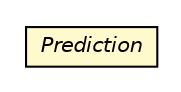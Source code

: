 #!/usr/local/bin/dot
#
# Class diagram 
# Generated by UMLGraph version 5.2 (http://www.umlgraph.org/)
#

digraph G {
	edge [fontname="Helvetica",fontsize=10,labelfontname="Helvetica",labelfontsize=10];
	node [fontname="Helvetica",fontsize=10,shape=plaintext];
	nodesep=0.25;
	ranksep=0.5;
	// it.unica.foresee.predictions.Prediction
	c1809 [label=<<table title="it.unica.foresee.predictions.Prediction" border="0" cellborder="1" cellspacing="0" cellpadding="2" port="p" bgcolor="lemonChiffon" href="./Prediction.html">
		<tr><td><table border="0" cellspacing="0" cellpadding="1">
<tr><td align="center" balign="center"><font face="Helvetica-Oblique"> Prediction </font></td></tr>
		</table></td></tr>
		</table>>, fontname="Helvetica", fontcolor="black", fontsize=10.0];
}

